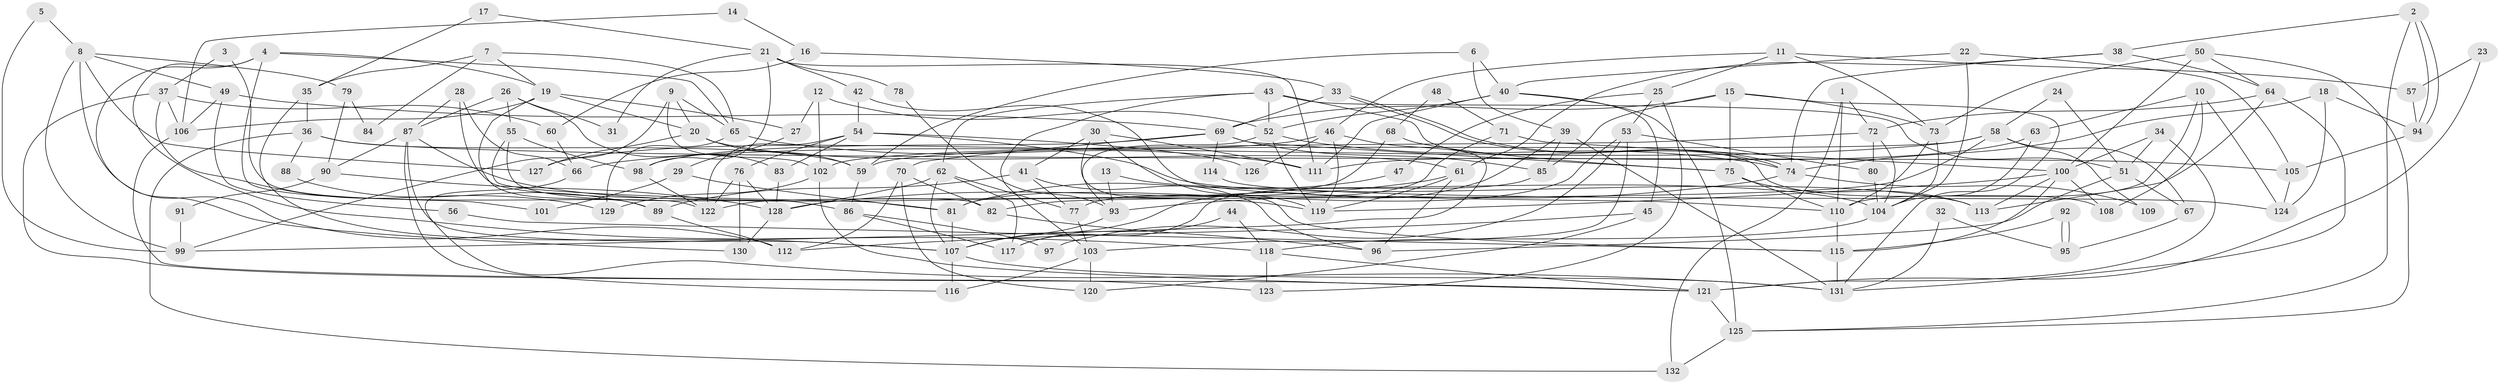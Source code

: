 // coarse degree distribution, {6: 0.09615384615384616, 7: 0.07692307692307693, 5: 0.21153846153846154, 8: 0.038461538461538464, 9: 0.038461538461538464, 11: 0.07692307692307693, 14: 0.038461538461538464, 3: 0.1346153846153846, 12: 0.038461538461538464, 4: 0.09615384615384616, 16: 0.019230769230769232, 10: 0.019230769230769232, 2: 0.11538461538461539}
// Generated by graph-tools (version 1.1) at 2025/18/03/04/25 18:18:45]
// undirected, 132 vertices, 264 edges
graph export_dot {
graph [start="1"]
  node [color=gray90,style=filled];
  1;
  2;
  3;
  4;
  5;
  6;
  7;
  8;
  9;
  10;
  11;
  12;
  13;
  14;
  15;
  16;
  17;
  18;
  19;
  20;
  21;
  22;
  23;
  24;
  25;
  26;
  27;
  28;
  29;
  30;
  31;
  32;
  33;
  34;
  35;
  36;
  37;
  38;
  39;
  40;
  41;
  42;
  43;
  44;
  45;
  46;
  47;
  48;
  49;
  50;
  51;
  52;
  53;
  54;
  55;
  56;
  57;
  58;
  59;
  60;
  61;
  62;
  63;
  64;
  65;
  66;
  67;
  68;
  69;
  70;
  71;
  72;
  73;
  74;
  75;
  76;
  77;
  78;
  79;
  80;
  81;
  82;
  83;
  84;
  85;
  86;
  87;
  88;
  89;
  90;
  91;
  92;
  93;
  94;
  95;
  96;
  97;
  98;
  99;
  100;
  101;
  102;
  103;
  104;
  105;
  106;
  107;
  108;
  109;
  110;
  111;
  112;
  113;
  114;
  115;
  116;
  117;
  118;
  119;
  120;
  121;
  122;
  123;
  124;
  125;
  126;
  127;
  128;
  129;
  130;
  131;
  132;
  1 -- 110;
  1 -- 72;
  1 -- 132;
  2 -- 94;
  2 -- 94;
  2 -- 38;
  2 -- 125;
  3 -- 122;
  3 -- 37;
  4 -- 65;
  4 -- 130;
  4 -- 19;
  4 -- 101;
  4 -- 118;
  5 -- 99;
  5 -- 8;
  6 -- 59;
  6 -- 39;
  6 -- 40;
  7 -- 19;
  7 -- 65;
  7 -- 35;
  7 -- 84;
  8 -- 112;
  8 -- 99;
  8 -- 49;
  8 -- 79;
  8 -- 127;
  9 -- 20;
  9 -- 102;
  9 -- 65;
  9 -- 99;
  10 -- 110;
  10 -- 108;
  10 -- 63;
  10 -- 124;
  11 -- 25;
  11 -- 73;
  11 -- 46;
  11 -- 57;
  12 -- 52;
  12 -- 102;
  12 -- 27;
  13 -- 104;
  13 -- 93;
  14 -- 106;
  14 -- 16;
  15 -- 75;
  15 -- 73;
  15 -- 69;
  15 -- 85;
  15 -- 131;
  16 -- 33;
  16 -- 60;
  17 -- 35;
  17 -- 21;
  18 -- 94;
  18 -- 74;
  18 -- 124;
  19 -- 20;
  19 -- 27;
  19 -- 89;
  19 -- 106;
  20 -- 127;
  20 -- 61;
  20 -- 59;
  21 -- 42;
  21 -- 111;
  21 -- 31;
  21 -- 78;
  21 -- 98;
  22 -- 105;
  22 -- 40;
  22 -- 104;
  23 -- 121;
  23 -- 57;
  24 -- 58;
  24 -- 51;
  25 -- 123;
  25 -- 53;
  25 -- 47;
  26 -- 55;
  26 -- 87;
  26 -- 31;
  26 -- 83;
  27 -- 29;
  28 -- 87;
  28 -- 66;
  28 -- 86;
  29 -- 81;
  29 -- 101;
  30 -- 111;
  30 -- 119;
  30 -- 41;
  30 -- 115;
  32 -- 131;
  32 -- 95;
  33 -- 74;
  33 -- 74;
  33 -- 69;
  34 -- 100;
  34 -- 121;
  34 -- 51;
  35 -- 107;
  35 -- 36;
  36 -- 132;
  36 -- 59;
  36 -- 88;
  36 -- 105;
  37 -- 129;
  37 -- 106;
  37 -- 60;
  37 -- 123;
  38 -- 74;
  38 -- 64;
  38 -- 61;
  39 -- 131;
  39 -- 85;
  39 -- 107;
  40 -- 52;
  40 -- 45;
  40 -- 111;
  40 -- 125;
  41 -- 77;
  41 -- 89;
  41 -- 96;
  42 -- 54;
  42 -- 110;
  43 -- 62;
  43 -- 51;
  43 -- 52;
  43 -- 103;
  43 -- 108;
  44 -- 118;
  44 -- 117;
  45 -- 112;
  45 -- 120;
  46 -- 119;
  46 -- 99;
  46 -- 126;
  46 -- 127;
  47 -- 81;
  48 -- 68;
  48 -- 71;
  49 -- 69;
  49 -- 56;
  49 -- 106;
  50 -- 125;
  50 -- 64;
  50 -- 73;
  50 -- 100;
  51 -- 96;
  51 -- 67;
  52 -- 93;
  52 -- 74;
  52 -- 119;
  53 -- 81;
  53 -- 103;
  53 -- 80;
  53 -- 97;
  54 -- 113;
  54 -- 83;
  54 -- 76;
  54 -- 122;
  54 -- 126;
  55 -- 98;
  55 -- 82;
  55 -- 81;
  56 -- 115;
  57 -- 94;
  58 -- 59;
  58 -- 82;
  58 -- 66;
  58 -- 67;
  58 -- 109;
  59 -- 86;
  60 -- 66;
  61 -- 119;
  61 -- 96;
  61 -- 128;
  62 -- 128;
  62 -- 107;
  62 -- 77;
  62 -- 117;
  63 -- 104;
  63 -- 111;
  64 -- 72;
  64 -- 131;
  64 -- 113;
  65 -- 111;
  65 -- 129;
  66 -- 131;
  67 -- 95;
  68 -- 75;
  68 -- 122;
  69 -- 85;
  69 -- 70;
  69 -- 75;
  69 -- 98;
  69 -- 114;
  70 -- 120;
  70 -- 82;
  70 -- 112;
  71 -- 100;
  71 -- 77;
  72 -- 104;
  72 -- 80;
  72 -- 102;
  73 -- 104;
  73 -- 110;
  74 -- 93;
  74 -- 109;
  75 -- 113;
  75 -- 110;
  76 -- 122;
  76 -- 128;
  76 -- 130;
  77 -- 103;
  78 -- 93;
  79 -- 90;
  79 -- 84;
  80 -- 104;
  81 -- 107;
  82 -- 96;
  83 -- 128;
  85 -- 117;
  86 -- 97;
  86 -- 117;
  87 -- 107;
  87 -- 119;
  87 -- 90;
  87 -- 116;
  88 -- 89;
  89 -- 112;
  90 -- 128;
  90 -- 91;
  91 -- 99;
  92 -- 115;
  92 -- 95;
  92 -- 95;
  93 -- 107;
  94 -- 105;
  98 -- 122;
  100 -- 115;
  100 -- 108;
  100 -- 113;
  100 -- 119;
  102 -- 121;
  102 -- 129;
  103 -- 116;
  103 -- 120;
  104 -- 118;
  105 -- 124;
  106 -- 121;
  107 -- 131;
  107 -- 116;
  110 -- 115;
  114 -- 124;
  115 -- 131;
  118 -- 121;
  118 -- 123;
  121 -- 125;
  125 -- 132;
  128 -- 130;
}

